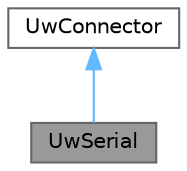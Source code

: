 digraph "UwSerial"
{
 // LATEX_PDF_SIZE
  bgcolor="transparent";
  edge [fontname=Helvetica,fontsize=10,labelfontname=Helvetica,labelfontsize=10];
  node [fontname=Helvetica,fontsize=10,shape=box,height=0.2,width=0.4];
  Node1 [id="Node000001",label="UwSerial",height=0.2,width=0.4,color="gray40", fillcolor="grey60", style="filled", fontcolor="black",tooltip="Class that implements serial port connection."];
  Node2 -> Node1 [id="edge1_Node000001_Node000002",dir="back",color="steelblue1",style="solid",tooltip=" "];
  Node2 [id="Node000002",label="UwConnector",height=0.2,width=0.4,color="gray40", fillcolor="white", style="filled",URL="$classUwConnector.html",tooltip="Class UwConnector allows to specify an interface between the UwDriver object and the device."];
}
